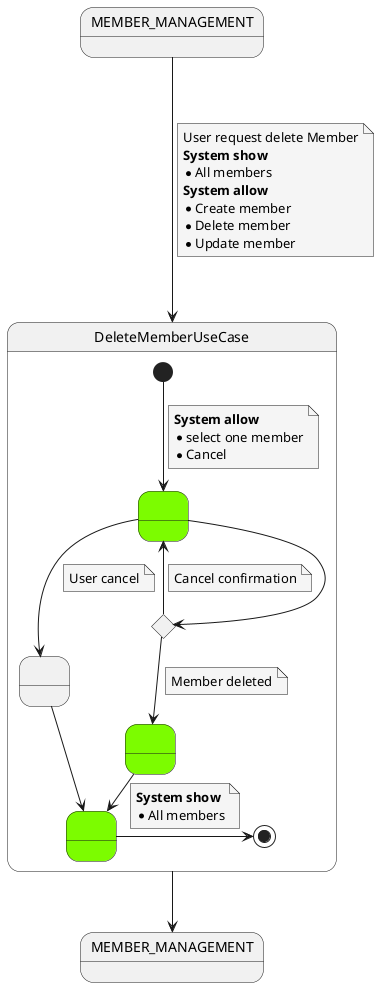 @startuml
skinparam NoteBackgroundColor #whiteSmoke
state init as "MEMBER_MANAGEMENT"
state end as "MEMBER_MANAGEMENT"
init ---> DeleteMemberUseCase
note on link
    User request delete Member
    <b>System show</b>
    * All members
    <b>System allow</b>
    *Create member
    *Delete member
    *Update member
end note
state DeleteMemberUseCase {
      state initial as " "#LawnGreen
    state 2 <<choice>> #LawnGreen
    state 3 as " "#LawnGreen
    state 4 as " "
    state 5 as " "#LawnGreen
    [*]-->initial
    note on link
    <b>System allow</b>
    * select one member    
    * Cancel     
    end note
    initial-->4
    note on link
    User cancel
    end note
    4->5
    5->[*]
    note on link    
    <b>System show</b>
    * All members    
end note   
    2-left->initial
    note on link
    Cancel confirmation
    end note
    initial-->2           
    2-->3
    note on link
    Member deleted
    end note
    3-->5    
    DeleteMemberUseCase --> end    
     
}
@enduml